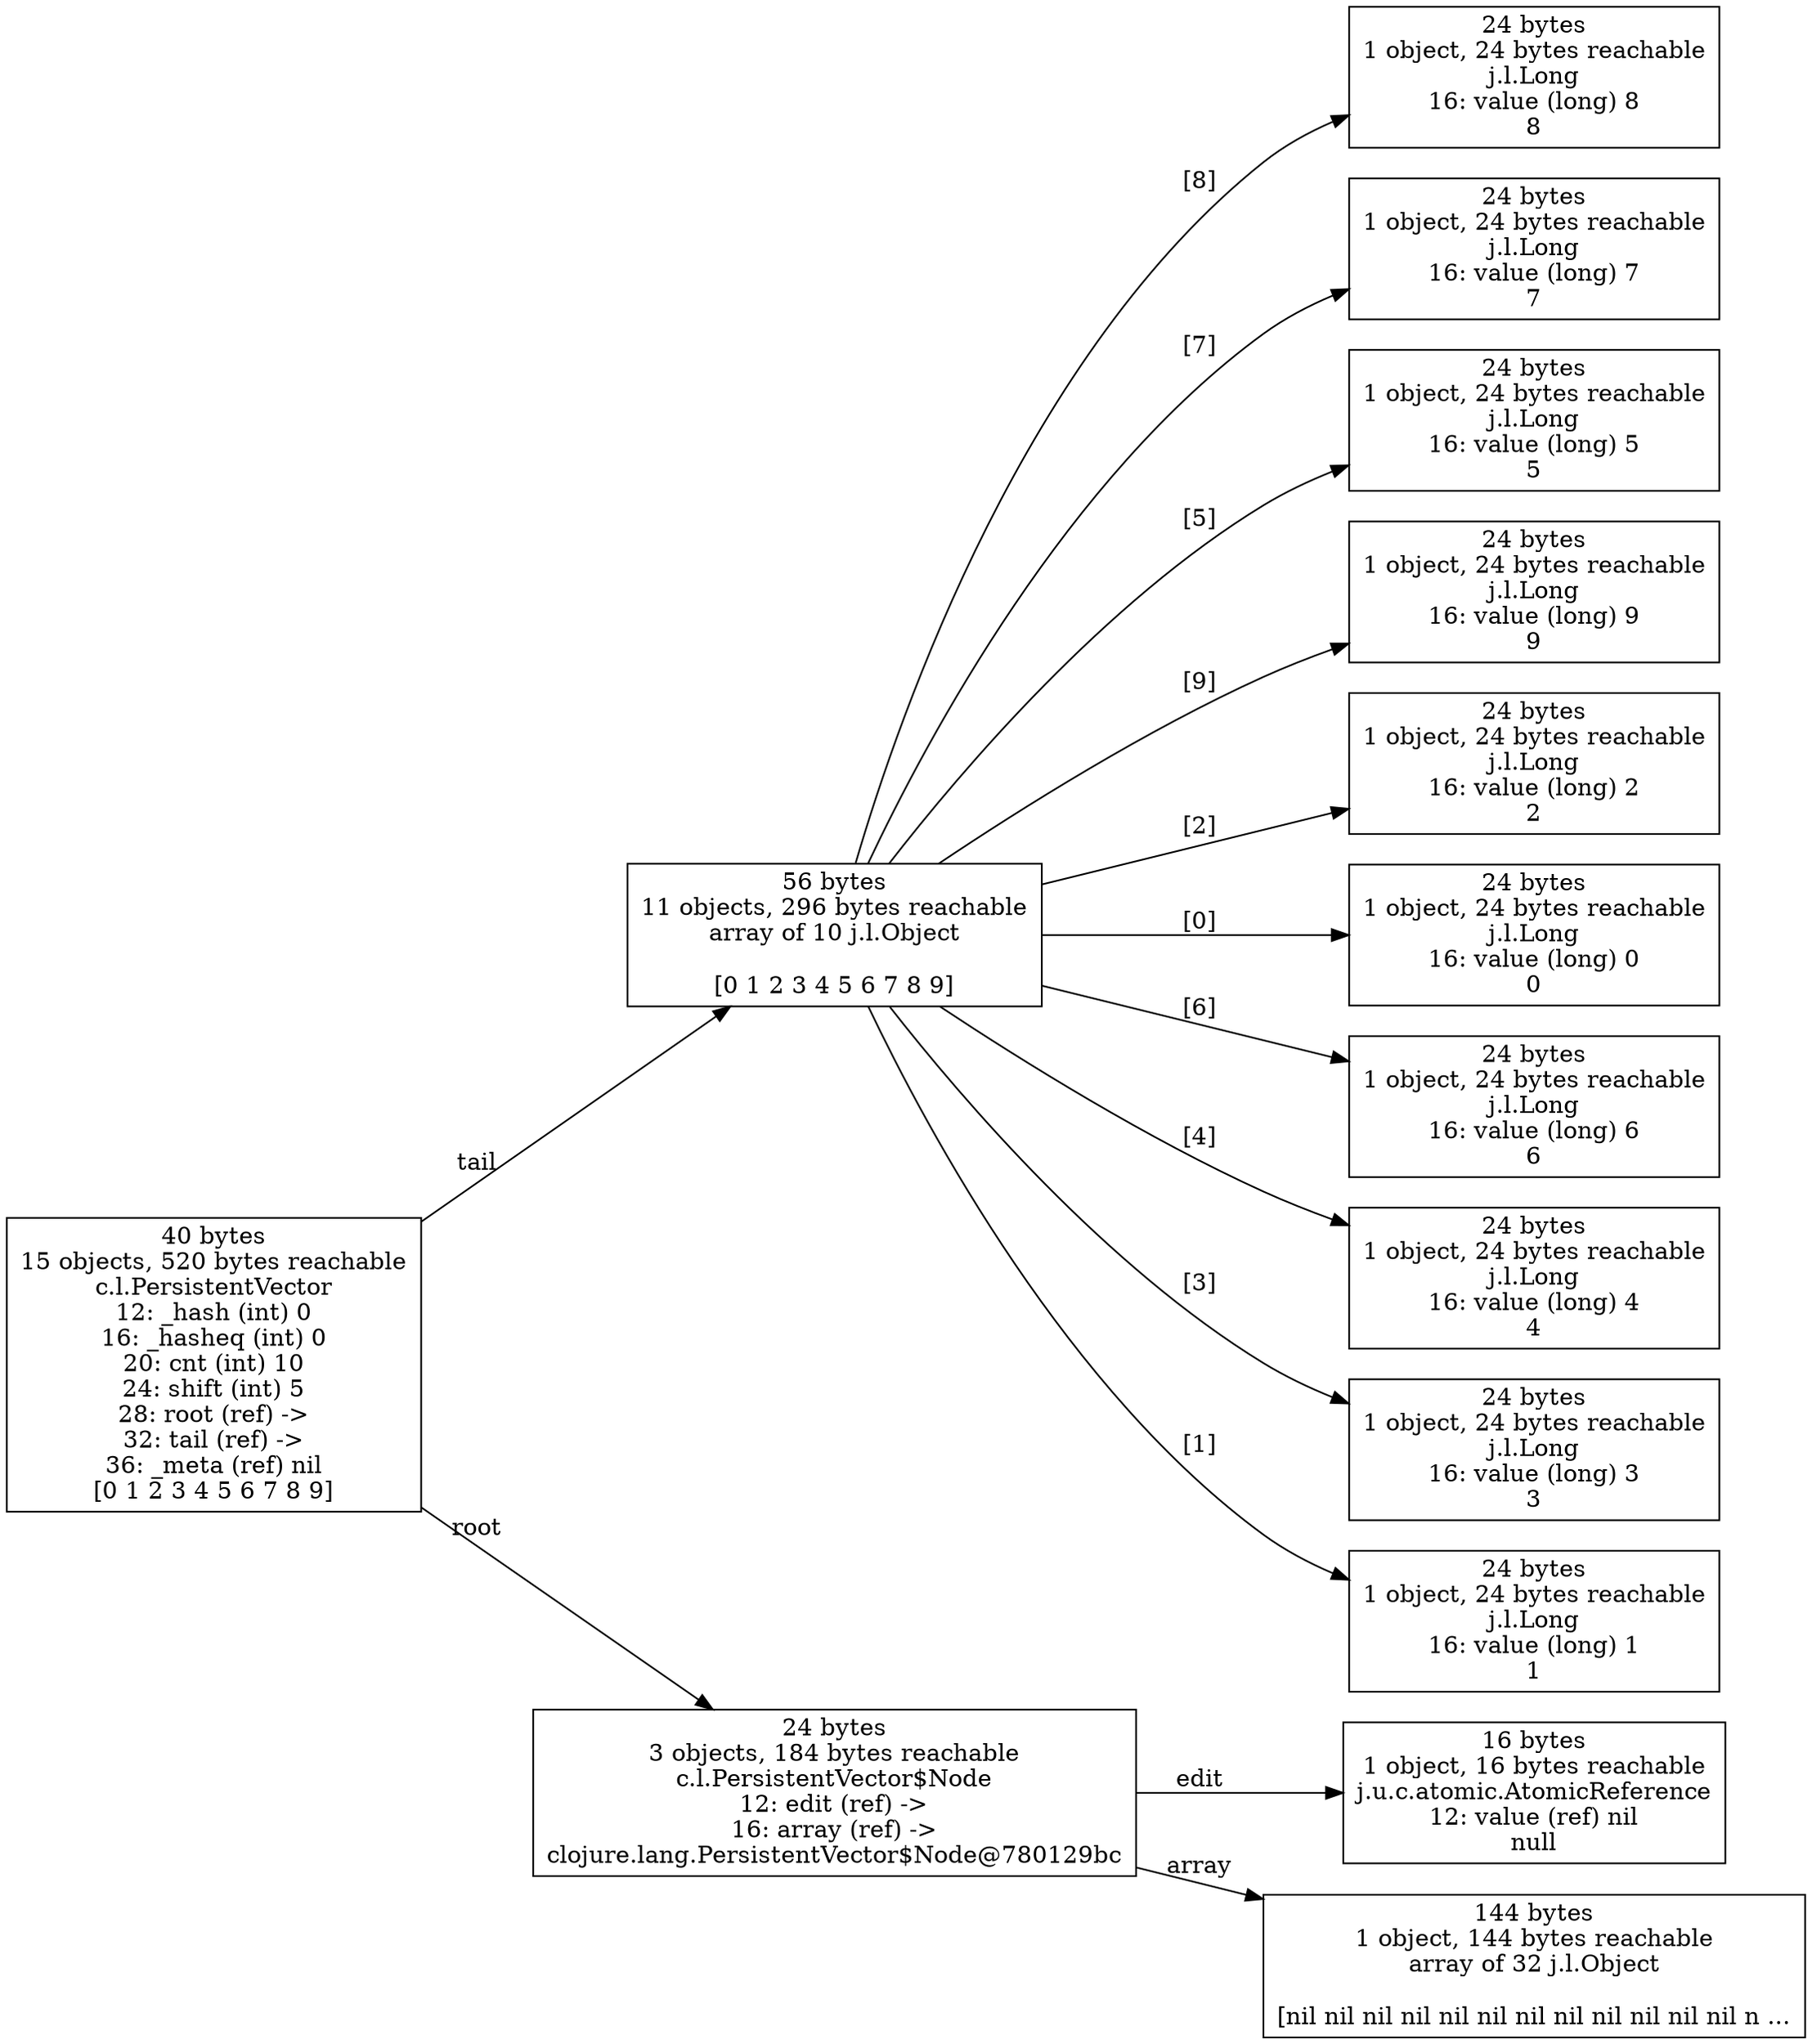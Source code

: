 digraph {
graph [layout=dot,rankdir=LR];
"28992766680" [label="24 bytes
1 object, 24 bytes reachable
j.l.Long
16: value (long) 8
8",shape=box];
"28992316984" [label="24 bytes
1 object, 24 bytes reachable
j.l.Long
16: value (long) 7
7",shape=box];
"28992317144" [label="24 bytes
1 object, 24 bytes reachable
j.l.Long
16: value (long) 5
5",shape=box];
"28992315896" [label="24 bytes
1 object, 24 bytes reachable
j.l.Long
16: value (long) 9
9",shape=box];
"28991354656" [label="24 bytes
1 object, 24 bytes reachable
j.l.Long
16: value (long) 2
2",shape=box];
"28991222336" [label="24 bytes
1 object, 24 bytes reachable
j.l.Long
16: value (long) 0
0",shape=box];
"31863617304" [label="16 bytes
1 object, 16 bytes reachable
j.u.c.atomic.AtomicReference
12: value (ref) nil
null",shape=box];
"28993246184" [label="24 bytes
1 object, 24 bytes reachable
j.l.Long
16: value (long) 6
6",shape=box];
"31863617664" [label="40 bytes
15 objects, 520 bytes reachable
c.l.PersistentVector
12: _hash (int) 0
16: _hasheq (int) 0
20: cnt (int) 10
24: shift (int) 5
28: root (ref) ->
32: tail (ref) ->
36: _meta (ref) nil
[0 1 2 3 4 5 6 7 8 9]",shape=box];
"28992317288" [label="24 bytes
1 object, 24 bytes reachable
j.l.Long
16: value (long) 4
4",shape=box];
"31863617320" [label="144 bytes
1 object, 144 bytes reachable
array of 32 j.l.Object

[nil nil nil nil nil nil nil nil nil nil nil nil n ...",shape=box];
"28991701760" [label="24 bytes
1 object, 24 bytes reachable
j.l.Long
16: value (long) 3
3",shape=box];
"28991354680" [label="24 bytes
1 object, 24 bytes reachable
j.l.Long
16: value (long) 1
1",shape=box];
"31863617608" [label="56 bytes
11 objects, 296 bytes reachable
array of 10 j.l.Object

[0 1 2 3 4 5 6 7 8 9]",shape=box];
"31863617280" [label="24 bytes
3 objects, 184 bytes reachable
c.l.PersistentVector$Node
12: edit (ref) ->
16: array (ref) ->
clojure.lang.PersistentVector$Node@780129bc",shape=box];
"31863617664" -> "31863617280" ["field-name"=root,label=root];
"31863617664" -> "31863617608" ["field-name"=tail,label=tail];
"31863617608" -> "28992766680" ["field-name"="[8]",label="[8]"];
"31863617608" -> "28992316984" ["field-name"="[7]",label="[7]"];
"31863617608" -> "28992317144" ["field-name"="[5]",label="[5]"];
"31863617608" -> "28992315896" ["field-name"="[9]",label="[9]"];
"31863617608" -> "28991354656" ["field-name"="[2]",label="[2]"];
"31863617608" -> "28991222336" ["field-name"="[0]",label="[0]"];
"31863617608" -> "28993246184" ["field-name"="[6]",label="[6]"];
"31863617608" -> "28992317288" ["field-name"="[4]",label="[4]"];
"31863617608" -> "28991701760" ["field-name"="[3]",label="[3]"];
"31863617608" -> "28991354680" ["field-name"="[1]",label="[1]"];
"31863617280" -> "31863617304" ["field-name"=edit,label=edit];
"31863617280" -> "31863617320" ["field-name"=array,label=array];
} 